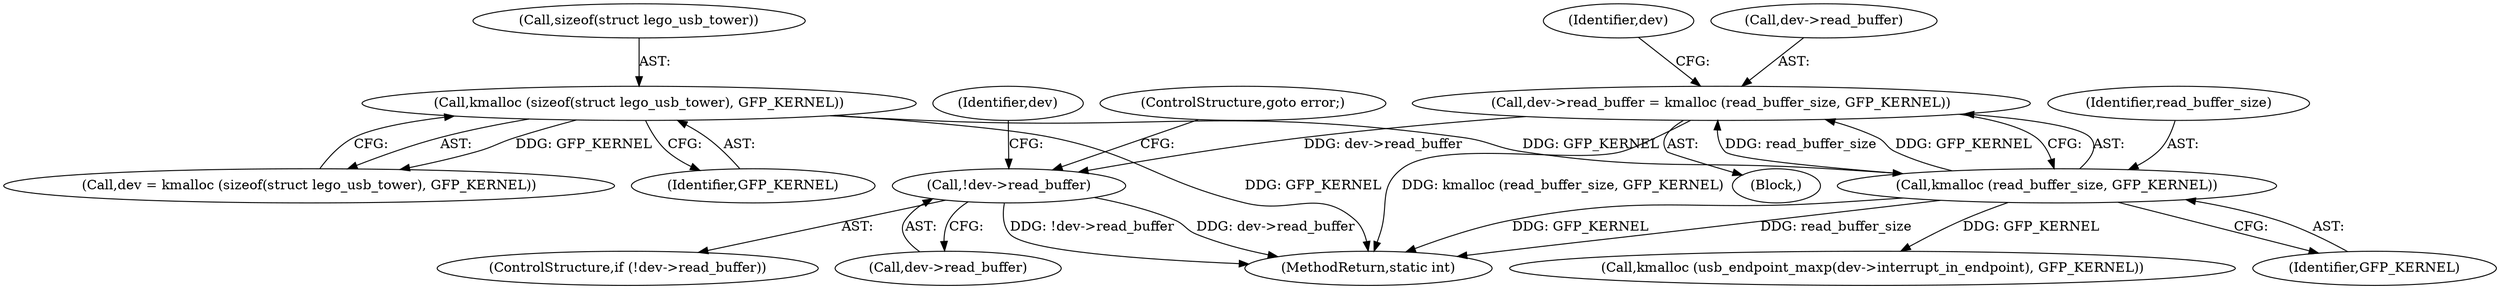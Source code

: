 digraph "0_linux_2fae9e5a7babada041e2e161699ade2447a01989@API" {
"1000316" [label="(Call,dev->read_buffer = kmalloc (read_buffer_size, GFP_KERNEL))"];
"1000320" [label="(Call,kmalloc (read_buffer_size, GFP_KERNEL))"];
"1000138" [label="(Call,kmalloc (sizeof(struct lego_usb_tower), GFP_KERNEL))"];
"1000324" [label="(Call,!dev->read_buffer)"];
"1000328" [label="(ControlStructure,goto error;)"];
"1000320" [label="(Call,kmalloc (read_buffer_size, GFP_KERNEL))"];
"1000321" [label="(Identifier,read_buffer_size)"];
"1000322" [label="(Identifier,GFP_KERNEL)"];
"1000505" [label="(MethodReturn,static int)"];
"1000141" [label="(Identifier,GFP_KERNEL)"];
"1000317" [label="(Call,dev->read_buffer)"];
"1000138" [label="(Call,kmalloc (sizeof(struct lego_usb_tower), GFP_KERNEL))"];
"1000326" [label="(Identifier,dev)"];
"1000324" [label="(Call,!dev->read_buffer)"];
"1000323" [label="(ControlStructure,if (!dev->read_buffer))"];
"1000331" [label="(Identifier,dev)"];
"1000333" [label="(Call,kmalloc (usb_endpoint_maxp(dev->interrupt_in_endpoint), GFP_KERNEL))"];
"1000316" [label="(Call,dev->read_buffer = kmalloc (read_buffer_size, GFP_KERNEL))"];
"1000109" [label="(Block,)"];
"1000139" [label="(Call,sizeof(struct lego_usb_tower))"];
"1000136" [label="(Call,dev = kmalloc (sizeof(struct lego_usb_tower), GFP_KERNEL))"];
"1000325" [label="(Call,dev->read_buffer)"];
"1000316" -> "1000109"  [label="AST: "];
"1000316" -> "1000320"  [label="CFG: "];
"1000317" -> "1000316"  [label="AST: "];
"1000320" -> "1000316"  [label="AST: "];
"1000326" -> "1000316"  [label="CFG: "];
"1000316" -> "1000505"  [label="DDG: kmalloc (read_buffer_size, GFP_KERNEL)"];
"1000320" -> "1000316"  [label="DDG: read_buffer_size"];
"1000320" -> "1000316"  [label="DDG: GFP_KERNEL"];
"1000316" -> "1000324"  [label="DDG: dev->read_buffer"];
"1000320" -> "1000322"  [label="CFG: "];
"1000321" -> "1000320"  [label="AST: "];
"1000322" -> "1000320"  [label="AST: "];
"1000320" -> "1000505"  [label="DDG: GFP_KERNEL"];
"1000320" -> "1000505"  [label="DDG: read_buffer_size"];
"1000138" -> "1000320"  [label="DDG: GFP_KERNEL"];
"1000320" -> "1000333"  [label="DDG: GFP_KERNEL"];
"1000138" -> "1000136"  [label="AST: "];
"1000138" -> "1000141"  [label="CFG: "];
"1000139" -> "1000138"  [label="AST: "];
"1000141" -> "1000138"  [label="AST: "];
"1000136" -> "1000138"  [label="CFG: "];
"1000138" -> "1000505"  [label="DDG: GFP_KERNEL"];
"1000138" -> "1000136"  [label="DDG: GFP_KERNEL"];
"1000324" -> "1000323"  [label="AST: "];
"1000324" -> "1000325"  [label="CFG: "];
"1000325" -> "1000324"  [label="AST: "];
"1000328" -> "1000324"  [label="CFG: "];
"1000331" -> "1000324"  [label="CFG: "];
"1000324" -> "1000505"  [label="DDG: !dev->read_buffer"];
"1000324" -> "1000505"  [label="DDG: dev->read_buffer"];
}
